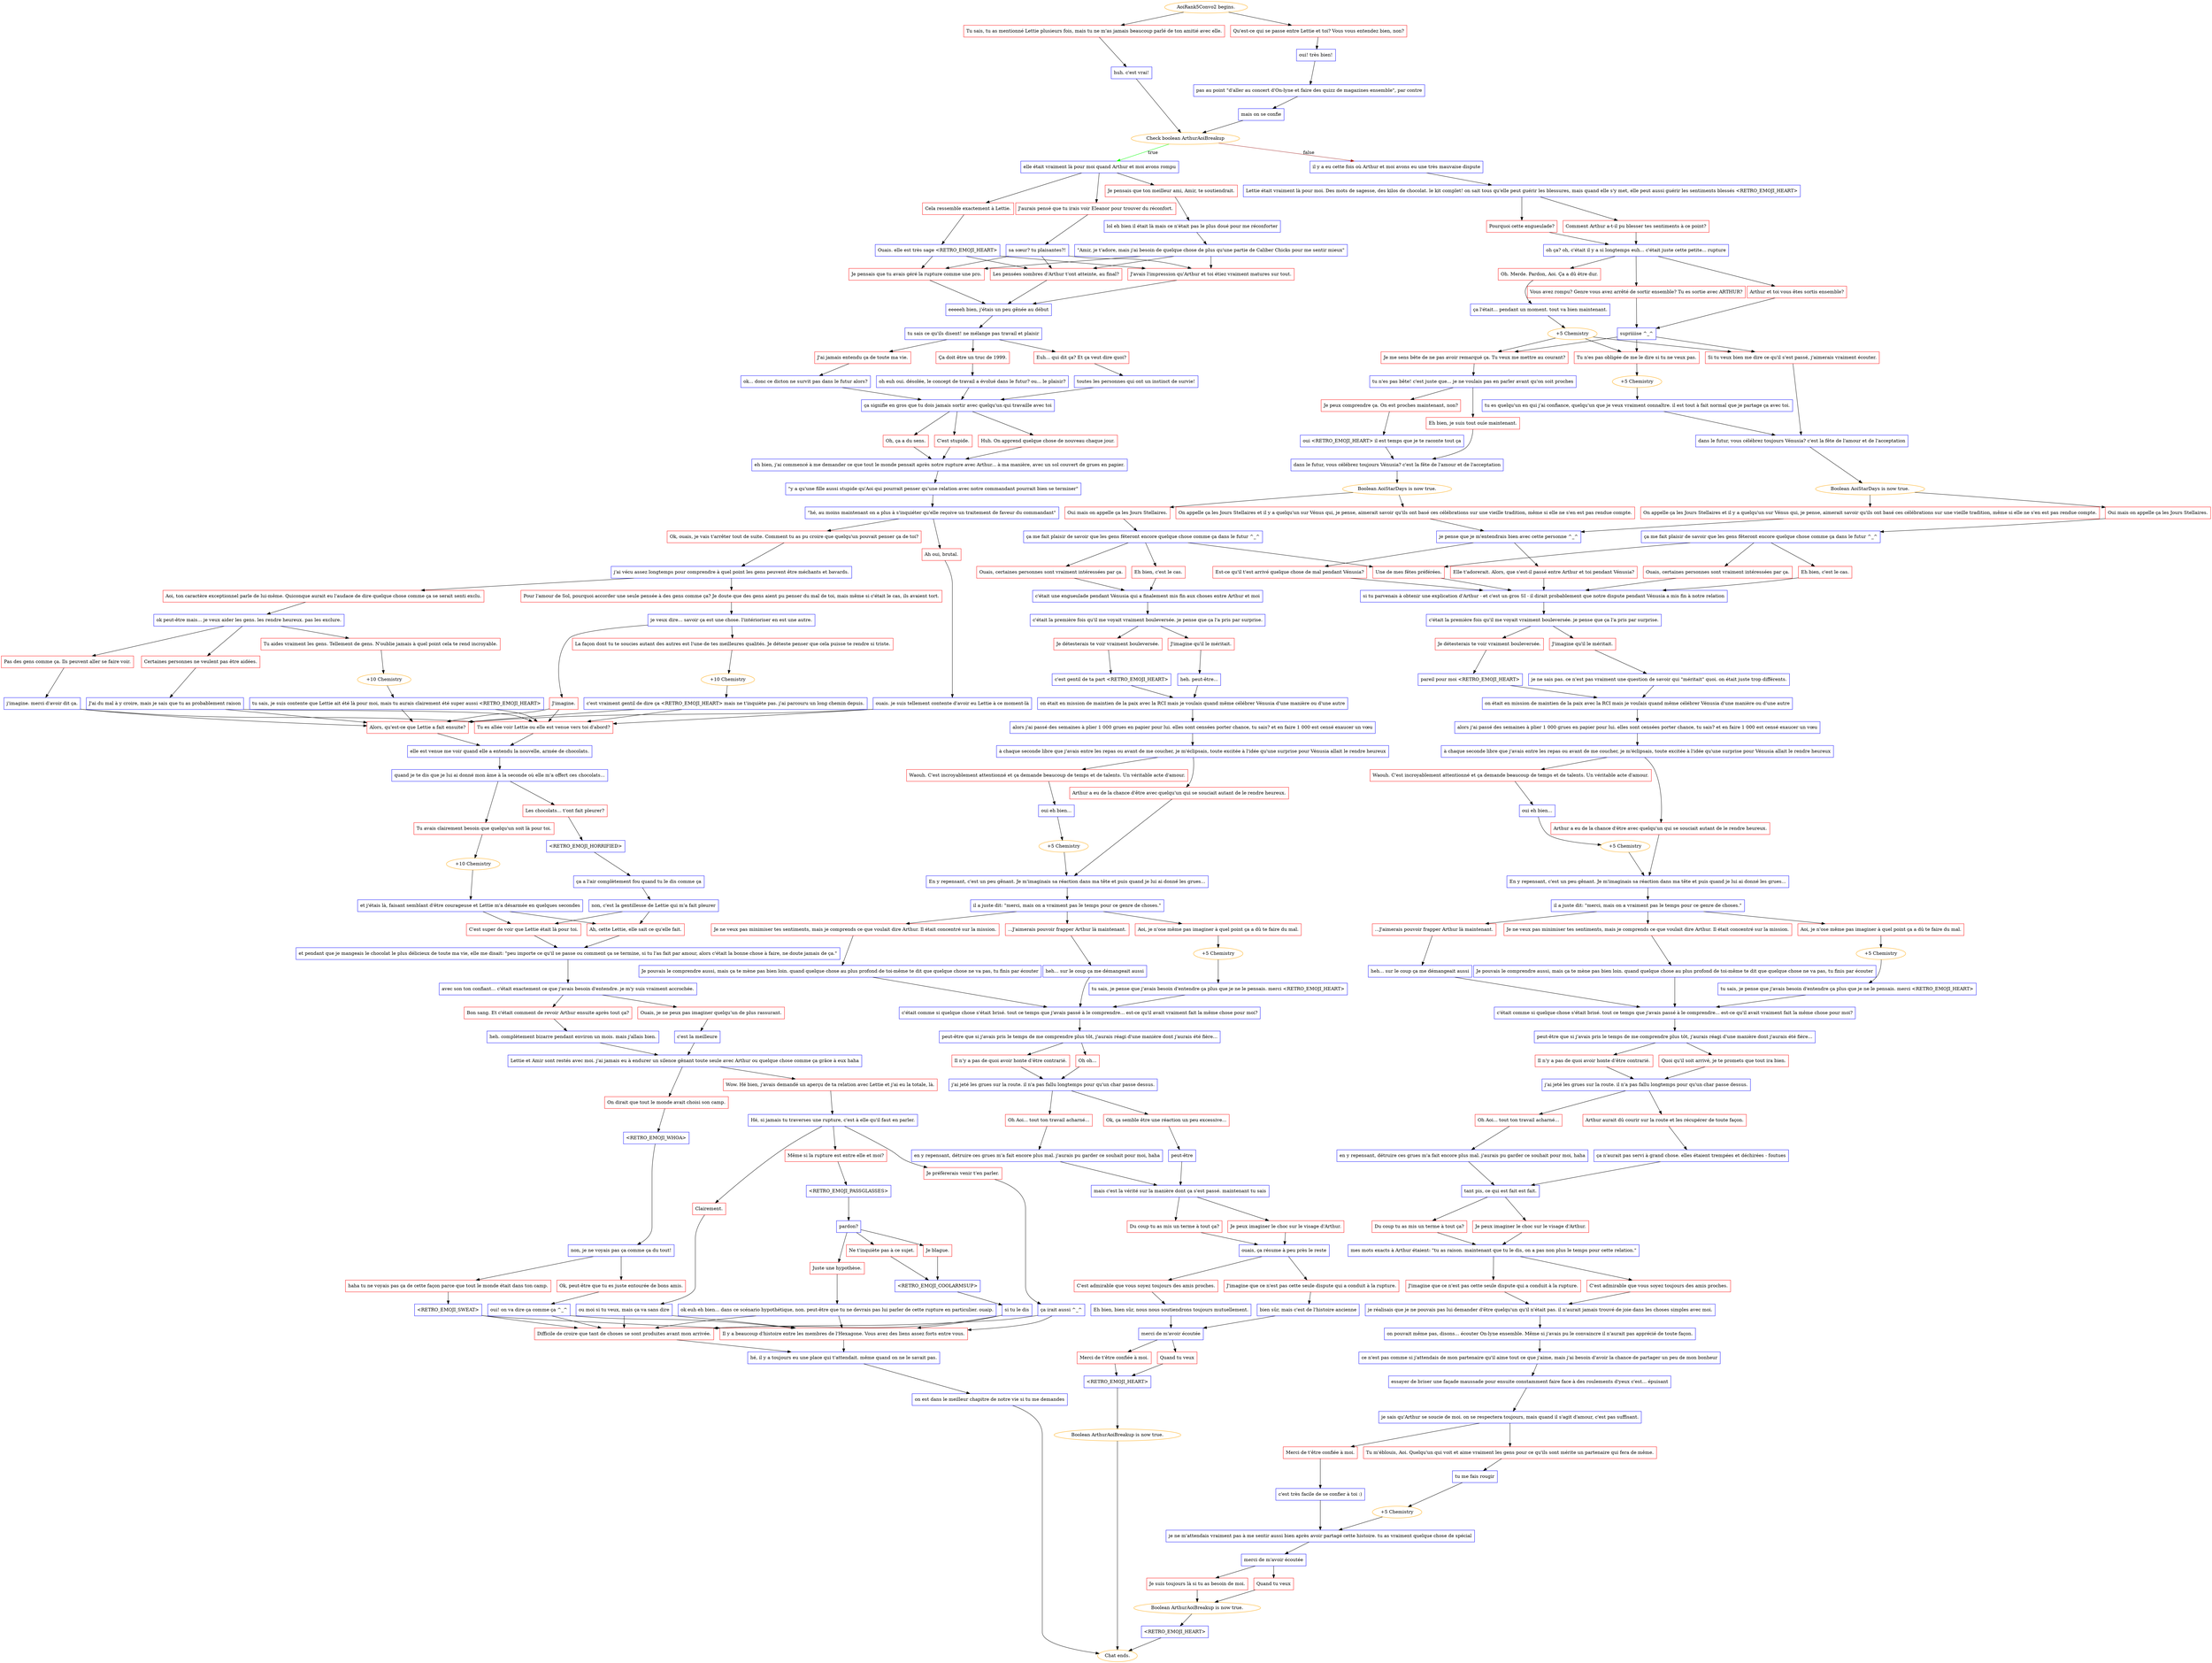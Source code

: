 digraph {
	"AoiRank5Convo2 begins." [color=orange];
		"AoiRank5Convo2 begins." -> j410838615;
		"AoiRank5Convo2 begins." -> j239430589;
	j410838615 [label="Tu sais, tu as mentionné Lettie plusieurs fois, mais tu ne m'as jamais beaucoup parlé de ton amitié avec elle.",shape=box,color=red];
		j410838615 -> j1358543934;
	j239430589 [label="Qu'est-ce qui se passe entre Lettie et toi? Vous vous entendez bien, non?",shape=box,color=red];
		j239430589 -> j4121484537;
	j1358543934 [label="huh. c'est vrai!",shape=box,color=blue];
		j1358543934 -> j3878575433;
	j4121484537 [label="oui! très bien!",shape=box,color=blue];
		j4121484537 -> j3081430318;
	j3878575433 [label="Check boolean ArthurAoiBreakup",color=orange];
		j3878575433 -> j999866468 [label=true,color=green];
		j3878575433 -> j1906927896 [label=false,color=brown];
	j3081430318 [label="pas au point \"d'aller au concert d'On-lyne et faire des quizz de magazines ensemble\", par contre",shape=box,color=blue];
		j3081430318 -> j2012619984;
	j999866468 [label="elle était vraiment là pour moi quand Arthur et moi avons rompu",shape=box,color=blue];
		j999866468 -> j664234117;
		j999866468 -> j2771676071;
		j999866468 -> j3647275344;
	j1906927896 [label="il y a eu cette fois où Arthur et moi avons eu une très mauvaise dispute",shape=box,color=blue];
		j1906927896 -> j760179487;
	j2012619984 [label="mais on se confie",shape=box,color=blue];
		j2012619984 -> j3878575433;
	j664234117 [label="J'aurais pensé que tu irais voir Eleanor pour trouver du réconfort.",shape=box,color=red];
		j664234117 -> j118636162;
	j2771676071 [label="Je pensais que ton meilleur ami, Amir, te soutiendrait.",shape=box,color=red];
		j2771676071 -> j1225073937;
	j3647275344 [label="Cela ressemble exactement à Lettie.",shape=box,color=red];
		j3647275344 -> j2592741861;
	j760179487 [label="Lettie était vraiment là pour moi. Des mots de sagesse, des kilos de chocolat. le kit complet! on sait tous qu'elle peut guérir les blessures, mais quand elle s'y met, elle peut aussi guérir les sentiments blessés <RETRO_EMOJI_HEART>",shape=box,color=blue];
		j760179487 -> j772741751;
		j760179487 -> j2496370412;
	j118636162 [label="sa sœur? tu plaisantes?!",shape=box,color=blue];
		j118636162 -> j2314239935;
		j118636162 -> j4115630939;
		j118636162 -> j3640364582;
	j1225073937 [label="lol eh bien il était là mais ce n'était pas le plus doué pour me réconforter",shape=box,color=blue];
		j1225073937 -> j1582045811;
	j2592741861 [label="Ouais. elle est très sage <RETRO_EMOJI_HEART>",shape=box,color=blue];
		j2592741861 -> j2314239935;
		j2592741861 -> j4115630939;
		j2592741861 -> j3640364582;
	j772741751 [label="Pourquoi cette engueulade?",shape=box,color=red];
		j772741751 -> j1563023360;
	j2496370412 [label="Comment Arthur a-t-il pu blesser tes sentiments à ce point?",shape=box,color=red];
		j2496370412 -> j1563023360;
	j2314239935 [label="Les pensées sombres d'Arthur t'ont atteinte, au final?",shape=box,color=red];
		j2314239935 -> j1149559144;
	j4115630939 [label="Je pensais que tu avais géré la rupture comme une pro.",shape=box,color=red];
		j4115630939 -> j1149559144;
	j3640364582 [label="J'avais l'impression qu'Arthur et toi étiez vraiment matures sur tout.",shape=box,color=red];
		j3640364582 -> j1149559144;
	j1582045811 [label="\"Amir, je t'adore, mais j'ai besoin de quelque chose de plus qu'une partie de Caliber Chicks pour me sentir mieux\"",shape=box,color=blue];
		j1582045811 -> j2314239935;
		j1582045811 -> j4115630939;
		j1582045811 -> j3640364582;
	j1563023360 [label="oh ça? oh, c'était il y a si longtemps euh... c'était juste cette petite... rupture",shape=box,color=blue];
		j1563023360 -> j2127579912;
		j1563023360 -> j482961846;
		j1563023360 -> j1962139816;
	j1149559144 [label="eeeeeh bien, j'étais un peu gênée au début",shape=box,color=blue];
		j1149559144 -> j388144235;
	j2127579912 [label="Arthur et toi vous êtes sortis ensemble?",shape=box,color=red];
		j2127579912 -> j1422623855;
	j482961846 [label="Vous avez rompu? Genre vous avez arrêté de sortir ensemble? Tu es sortie avec ARTHUR?",shape=box,color=red];
		j482961846 -> j1422623855;
	j1962139816 [label="Oh. Merde. Pardon, Aoi. Ça a dû être dur.",shape=box,color=red];
		j1962139816 -> j1595676686;
	j388144235 [label="tu sais ce qu'ils disent! ne mélange pas travail et plaisir",shape=box,color=blue];
		j388144235 -> j3347595178;
		j388144235 -> j1907897454;
		j388144235 -> j1498143438;
	j1422623855 [label="supriiiise ^_^",shape=box,color=blue];
		j1422623855 -> j3320347154;
		j1422623855 -> j1331713489;
		j1422623855 -> j1398000125;
	j1595676686 [label="ça l'était... pendant un moment. tout va bien maintenant.",shape=box,color=blue];
		j1595676686 -> j4253216978;
	j3347595178 [label="J'ai jamais entendu ça de toute ma vie.",shape=box,color=red];
		j3347595178 -> j1245694334;
	j1907897454 [label="Ça doit être un truc de 1999.",shape=box,color=red];
		j1907897454 -> j3018946106;
	j1498143438 [label="Euh... qui dit ça? Et ça veut dire quoi?",shape=box,color=red];
		j1498143438 -> j1778253019;
	j3320347154 [label="Tu n'es pas obligée de me le dire si tu ne veux pas.",shape=box,color=red];
		j3320347154 -> j13982185;
	j1331713489 [label="Si tu veux bien me dire ce qu'il s'est passé, j'aimerais vraiment écouter.",shape=box,color=red];
		j1331713489 -> j1068126362;
	j1398000125 [label="Je me sens bête de ne pas avoir remarqué ça. Tu veux me mettre au courant?",shape=box,color=red];
		j1398000125 -> j3529473849;
	j4253216978 [label="+5 Chemistry",color=orange];
		j4253216978 -> j3320347154;
		j4253216978 -> j1331713489;
		j4253216978 -> j1398000125;
	j1245694334 [label="ok... donc ce dicton ne survit pas dans le futur alors?",shape=box,color=blue];
		j1245694334 -> j2634531871;
	j3018946106 [label="oh euh oui. désolée, le concept de travail a évolué dans le futur? ou... le plaisir?",shape=box,color=blue];
		j3018946106 -> j2634531871;
	j1778253019 [label="toutes les personnes qui ont un instinct de survie!",shape=box,color=blue];
		j1778253019 -> j2634531871;
	j13982185 [label="+5 Chemistry",color=orange];
		j13982185 -> j4028287191;
	j1068126362 [label="dans le futur, vous célébrez toujours Vénusia? c'est la fête de l'amour et de l'acceptation",shape=box,color=blue];
		j1068126362 -> j4226856760;
	j3529473849 [label="tu n'es pas bête! c'est juste que... je ne voulais pas en parler avant qu'on soit proches",shape=box,color=blue];
		j3529473849 -> j3861113982;
		j3529473849 -> j1698914090;
	j2634531871 [label="ça signifie en gros que tu dois jamais sortir avec quelqu'un qui travaille avec toi",shape=box,color=blue];
		j2634531871 -> j873476371;
		j2634531871 -> j1546593710;
		j2634531871 -> j4078239309;
	j4028287191 [label="tu es quelqu'un en qui j'ai confiance, quelqu'un que je veux vraiment connaître. il est tout à fait normal que je partage ça avec toi.",shape=box,color=blue];
		j4028287191 -> j1068126362;
	j4226856760 [label="Boolean AoiStarDays is now true.",color=orange];
		j4226856760 -> j699309518;
		j4226856760 -> j3006704420;
	j3861113982 [label="Eh bien, je suis tout ouïe maintenant.",shape=box,color=red];
		j3861113982 -> j2385178010;
	j1698914090 [label="Je peux comprendre ça. On est proches maintenant, non?",shape=box,color=red];
		j1698914090 -> j2406653061;
	j873476371 [label="Oh, ça a du sens.",shape=box,color=red];
		j873476371 -> j2449760991;
	j1546593710 [label="C'est stupide.",shape=box,color=red];
		j1546593710 -> j2449760991;
	j4078239309 [label="Huh. On apprend quelque chose de nouveau chaque jour.",shape=box,color=red];
		j4078239309 -> j2449760991;
	j699309518 [label="Oui mais on appelle ça les Jours Stellaires.",shape=box,color=red];
		j699309518 -> j1292492423;
	j3006704420 [label="On appelle ça les Jours Stellaires et il y a quelqu'un sur Vénus qui, je pense, aimerait savoir qu'ils ont basé ces célébrations sur une vieille tradition, même si elle ne s'en est pas rendue compte.",shape=box,color=red];
		j3006704420 -> j843560867;
	j2385178010 [label="dans le futur, vous célébrez toujours Vénusia? c'est la fête de l'amour et de l'acceptation",shape=box,color=blue];
		j2385178010 -> j3431366332;
	j2406653061 [label="oui <RETRO_EMOJI_HEART> il est temps que je te raconte tout ça",shape=box,color=blue];
		j2406653061 -> j2385178010;
	j2449760991 [label="eh bien, j'ai commencé à me demander ce que tout le monde pensait après notre rupture avec Arthur... à ma manière, avec un sol couvert de grues en papier.",shape=box,color=blue];
		j2449760991 -> j3224563155;
	j1292492423 [label="ça me fait plaisir de savoir que les gens fêteront encore quelque chose comme ça dans le futur ^_^",shape=box,color=blue];
		j1292492423 -> j3348725191;
		j1292492423 -> j2282703220;
		j1292492423 -> j937856111;
	j843560867 [label="je pense que je m'entendrais bien avec cette personne ^_^",shape=box,color=blue];
		j843560867 -> j602869734;
		j843560867 -> j1442686479;
	j3431366332 [label="Boolean AoiStarDays is now true.",color=orange];
		j3431366332 -> j3732996536;
		j3431366332 -> j1919168036;
	j3224563155 [label="\"y a qu'une fille aussi stupide qu'Aoi qui pourrait penser qu'une relation avec notre commandant pourrait bien se terminer\"",shape=box,color=blue];
		j3224563155 -> j2505332327;
	j3348725191 [label="Eh bien, c'est le cas.",shape=box,color=red];
		j3348725191 -> j3139909582;
	j2282703220 [label="Ouais, certaines personnes sont vraiment intéressées par ça.",shape=box,color=red];
		j2282703220 -> j3139909582;
	j937856111 [label="Une de mes fêtes préférées.",shape=box,color=red];
		j937856111 -> j3139909582;
	j602869734 [label="Elle t'adorerait. Alors, que s'est-il passé entre Arthur et toi pendant Vénusia?",shape=box,color=red];
		j602869734 -> j3139909582;
	j1442686479 [label="Est-ce qu'il t'est arrivé quelque chose de mal pendant Vénusia?",shape=box,color=red];
		j1442686479 -> j3139909582;
	j3732996536 [label="On appelle ça les Jours Stellaires et il y a quelqu'un sur Vénus qui, je pense, aimerait savoir qu'ils ont basé ces célébrations sur une vieille tradition, même si elle ne s'en est pas rendue compte.",shape=box,color=red];
		j3732996536 -> j843560867;
	j1919168036 [label="Oui mais on appelle ça les Jours Stellaires.",shape=box,color=red];
		j1919168036 -> j1932256067;
	j2505332327 [label="\"hé, au moins maintenant on a plus à s'inquiéter qu'elle reçoive un traitement de faveur du commandant\"",shape=box,color=blue];
		j2505332327 -> j3758280214;
		j2505332327 -> j4010009126;
	j3139909582 [label="si tu parvenais à obtenir une explication d'Arthur - et c'est un gros SI - il dirait probablement que notre dispute pendant Vénusia a mis fin à notre relation",shape=box,color=blue];
		j3139909582 -> j2568930353;
	j1932256067 [label="ça me fait plaisir de savoir que les gens fêteront encore quelque chose comme ça dans le futur ^_^",shape=box,color=blue];
		j1932256067 -> j937856111;
		j1932256067 -> j3770463373;
		j1932256067 -> j443213692;
	j3758280214 [label="Ok, ouais, je vais t'arrêter tout de suite. Comment tu as pu croire que quelqu'un pouvait penser ça de toi?",shape=box,color=red];
		j3758280214 -> j3787754874;
	j4010009126 [label="Ah oui, brutal.",shape=box,color=red];
		j4010009126 -> j2906713449;
	j2568930353 [label="c'était la première fois qu'il me voyait vraiment bouleversée. je pense que ça l'a pris par surprise.",shape=box,color=blue];
		j2568930353 -> j4216881941;
		j2568930353 -> j2363876753;
	j3770463373 [label="Ouais, certaines personnes sont vraiment intéressées par ça.",shape=box,color=red];
		j3770463373 -> j1757932374;
	j443213692 [label="Eh bien, c'est le cas.",shape=box,color=red];
		j443213692 -> j1757932374;
	j3787754874 [label="j'ai vécu assez longtemps pour comprendre à quel point les gens peuvent être méchants et bavards.",shape=box,color=blue];
		j3787754874 -> j634788768;
		j3787754874 -> j4049657080;
	j2906713449 [label="ouais. je suis tellement contente d'avoir eu Lettie à ce moment-là",shape=box,color=blue];
		j2906713449 -> j4074976549;
		j2906713449 -> j2942455591;
	j4216881941 [label="Je détesterais te voir vraiment bouleversée.",shape=box,color=red];
		j4216881941 -> j1851702895;
	j2363876753 [label="J'imagine qu'il le méritait.",shape=box,color=red];
		j2363876753 -> j837023539;
	j1757932374 [label="c'était une engueulade pendant Vénusia qui a finalement mis fin aux choses entre Arthur et moi",shape=box,color=blue];
		j1757932374 -> j4124784781;
	j634788768 [label="Pour l'amour de Sol, pourquoi accorder une seule pensée à des gens comme ça? Je doute que des gens aient pu penser du mal de toi, mais même si c'était le cas, ils avaient tort.",shape=box,color=red];
		j634788768 -> j1379029555;
	j4049657080 [label="Aoi, ton caractère exceptionnel parle de lui-même. Quiconque aurait eu l'audace de dire quelque chose comme ça se serait senti exclu.",shape=box,color=red];
		j4049657080 -> j3752631507;
	j4074976549 [label="Tu es allée voir Lettie ou elle est venue vers toi d'abord?",shape=box,color=red];
		j4074976549 -> j1705529080;
	j2942455591 [label="Alors, qu'est-ce que Lettie a fait ensuite?",shape=box,color=red];
		j2942455591 -> j1705529080;
	j1851702895 [label="pareil pour moi <RETRO_EMOJI_HEART>",shape=box,color=blue];
		j1851702895 -> j1556444286;
	j837023539 [label="je ne sais pas. ce n'est pas vraiment une question de savoir qui \"méritait\" quoi. on était juste trop différents.",shape=box,color=blue];
		j837023539 -> j1556444286;
	j4124784781 [label="c'était la première fois qu'il me voyait vraiment bouleversée. je pense que ça l'a pris par surprise.",shape=box,color=blue];
		j4124784781 -> j2739681232;
		j4124784781 -> j1376957716;
	j1379029555 [label="je veux dire... savoir ça est une chose. l'intérioriser en est une autre.",shape=box,color=blue];
		j1379029555 -> j2291098168;
		j1379029555 -> j2640485871;
	j3752631507 [label="ok peut-être mais... je veux aider les gens. les rendre heureux. pas les exclure.",shape=box,color=blue];
		j3752631507 -> j529380509;
		j3752631507 -> j1872901432;
		j3752631507 -> j2457997239;
	j1705529080 [label="elle est venue me voir quand elle a entendu la nouvelle, armée de chocolats.",shape=box,color=blue];
		j1705529080 -> j1760271622;
	j1556444286 [label="on était en mission de maintien de la paix avec la RCI mais je voulais quand même célébrer Vénusia d'une manière ou d'une autre",shape=box,color=blue];
		j1556444286 -> j605857818;
	j2739681232 [label="Je détesterais te voir vraiment bouleversée.",shape=box,color=red];
		j2739681232 -> j3317595755;
	j1376957716 [label="J'imagine qu'il le méritait.",shape=box,color=red];
		j1376957716 -> j541267491;
	j2291098168 [label="La façon dont tu te soucies autant des autres est l'une de tes meilleures qualités. Je déteste penser que cela puisse te rendre si triste.",shape=box,color=red];
		j2291098168 -> j3536575019;
	j2640485871 [label="J'imagine.",shape=box,color=red];
		j2640485871 -> j4074976549;
		j2640485871 -> j2942455591;
	j529380509 [label="Pas des gens comme ça. Ils peuvent aller se faire voir.",shape=box,color=red];
		j529380509 -> j696213270;
	j1872901432 [label="Certaines personnes ne veulent pas être aidées.",shape=box,color=red];
		j1872901432 -> j3869517475;
	j2457997239 [label="Tu aides vraiment les gens. Tellement de gens. N'oublie jamais à quel point cela te rend incroyable.",shape=box,color=red];
		j2457997239 -> j1353444441;
	j1760271622 [label="quand je te dis que je lui ai donné mon âme à la seconde où elle m'a offert ces chocolats...",shape=box,color=blue];
		j1760271622 -> j1370901013;
		j1760271622 -> j1696752775;
	j605857818 [label="alors j'ai passé des semaines à plier 1 000 grues en papier pour lui. elles sont censées porter chance, tu sais? et en faire 1 000 est censé exaucer un vœu",shape=box,color=blue];
		j605857818 -> j911974095;
	j3317595755 [label="c'est gentil de ta part <RETRO_EMOJI_HEART>",shape=box,color=blue];
		j3317595755 -> j2517882421;
	j541267491 [label="heh. peut-être...",shape=box,color=blue];
		j541267491 -> j2517882421;
	j3536575019 [label="+10 Chemistry",color=orange];
		j3536575019 -> j2719526795;
	j696213270 [label="j'imagine. merci d'avoir dit ça.",shape=box,color=blue];
		j696213270 -> j4074976549;
		j696213270 -> j2942455591;
	j3869517475 [label="J'ai du mal à y croire, mais je sais que tu as probablement raison",shape=box,color=blue];
		j3869517475 -> j4074976549;
		j3869517475 -> j2942455591;
	j1353444441 [label="+10 Chemistry",color=orange];
		j1353444441 -> j358576409;
	j1370901013 [label="Tu avais clairement besoin que quelqu'un soit là pour toi.",shape=box,color=red];
		j1370901013 -> j730755586;
	j1696752775 [label="Les chocolats... t'ont fait pleurer?",shape=box,color=red];
		j1696752775 -> j1445906997;
	j911974095 [label="à chaque seconde libre que j'avais entre les repas ou avant de me coucher, je m'éclipsais, toute excitée à l'idée qu'une surprise pour Vénusia allait le rendre heureux",shape=box,color=blue];
		j911974095 -> j873778675;
		j911974095 -> j3127846402;
	j2517882421 [label="on était en mission de maintien de la paix avec la RCI mais je voulais quand même célébrer Vénusia d'une manière ou d'une autre",shape=box,color=blue];
		j2517882421 -> j3697374694;
	j2719526795 [label="c'est vraiment gentil de dire ça <RETRO_EMOJI_HEART> mais ne t'inquiète pas. j'ai parcouru un long chemin depuis.",shape=box,color=blue];
		j2719526795 -> j4074976549;
		j2719526795 -> j2942455591;
	j358576409 [label="tu sais, je suis contente que Lettie ait été là pour moi, mais tu aurais clairement été super aussi <RETRO_EMOJI_HEART>",shape=box,color=blue];
		j358576409 -> j4074976549;
		j358576409 -> j2942455591;
	j730755586 [label="+10 Chemistry",color=orange];
		j730755586 -> j3090393185;
	j1445906997 [label="<RETRO_EMOJI_HORRIFIED>",shape=box,color=blue];
		j1445906997 -> j1178385396;
	j873778675 [label="Waouh. C'est incroyablement attentionné et ça demande beaucoup de temps et de talents. Un véritable acte d'amour.",shape=box,color=red];
		j873778675 -> j2263172801;
	j3127846402 [label="Arthur a eu de la chance d'être avec quelqu'un qui se souciait autant de le rendre heureux.",shape=box,color=red];
		j3127846402 -> j1539467074;
	j3697374694 [label="alors j'ai passé des semaines à plier 1 000 grues en papier pour lui. elles sont censées porter chance, tu sais? et en faire 1 000 est censé exaucer un vœu",shape=box,color=blue];
		j3697374694 -> j3837697131;
	j3090393185 [label="et j'étais là, faisant semblant d'être courageuse et Lettie m'a désarmée en quelques secondes",shape=box,color=blue];
		j3090393185 -> j3235260306;
		j3090393185 -> j1162413139;
	j1178385396 [label="ça a l'air complètement fou quand tu le dis comme ça",shape=box,color=blue];
		j1178385396 -> j2011275279;
	j2263172801 [label="oui eh bien...",shape=box,color=blue];
		j2263172801 -> j4002869875;
	j1539467074 [label="En y repensant, c'est un peu gênant. Je m'imaginais sa réaction dans ma tête et puis quand je lui ai donné les grues...",shape=box,color=blue];
		j1539467074 -> j1770562540;
	j3837697131 [label="à chaque seconde libre que j'avais entre les repas ou avant de me coucher, je m'éclipsais, toute excitée à l'idée qu'une surprise pour Vénusia allait le rendre heureux",shape=box,color=blue];
		j3837697131 -> j4036148107;
		j3837697131 -> j3044561076;
	j3235260306 [label="C'est super de voir que Lettie était là pour toi.",shape=box,color=red];
		j3235260306 -> j3497340646;
	j1162413139 [label="Ah, cette Lettie, elle sait ce qu'elle fait.",shape=box,color=red];
		j1162413139 -> j3497340646;
	j2011275279 [label="non, c'est la gentillesse de Lettie qui m'a fait pleurer",shape=box,color=blue];
		j2011275279 -> j3235260306;
		j2011275279 -> j1162413139;
	j4002869875 [label="+5 Chemistry",color=orange];
		j4002869875 -> j1539467074;
	j1770562540 [label="il a juste dit: \"merci, mais on a vraiment pas le temps pour ce genre de choses.\"",shape=box,color=blue];
		j1770562540 -> j1378197017;
		j1770562540 -> j2209834142;
		j1770562540 -> j1424000715;
	j4036148107 [label="Arthur a eu de la chance d'être avec quelqu'un qui se souciait autant de le rendre heureux.",shape=box,color=red];
		j4036148107 -> j777259234;
	j3044561076 [label="Waouh. C'est incroyablement attentionné et ça demande beaucoup de temps et de talents. Un véritable acte d'amour.",shape=box,color=red];
		j3044561076 -> j2493768254;
	j3497340646 [label="et pendant que je mangeais le chocolat le plus délicieux de toute ma vie, elle me disait: \"peu importe ce qu'il se passe ou comment ça se termine, si tu l'as fait par amour, alors c'était la bonne chose à faire, ne doute jamais de ça.\"",shape=box,color=blue];
		j3497340646 -> j68626517;
	j1378197017 [label="...J'aimerais pouvoir frapper Arthur là maintenant.",shape=box,color=red];
		j1378197017 -> j3086613173;
	j2209834142 [label="Aoi, je n'ose même pas imaginer à quel point ça a dû te faire du mal.",shape=box,color=red];
		j2209834142 -> j831881649;
	j1424000715 [label="Je ne veux pas minimiser tes sentiments, mais je comprends ce que voulait dire Arthur. Il était concentré sur la mission.",shape=box,color=red];
		j1424000715 -> j307464299;
	j777259234 [label="En y repensant, c'est un peu gênant. Je m'imaginais sa réaction dans ma tête et puis quand je lui ai donné les grues...",shape=box,color=blue];
		j777259234 -> j3442210952;
	j2493768254 [label="oui eh bien...",shape=box,color=blue];
		j2493768254 -> j2958115327;
	j68626517 [label="avec son ton confiant... c'était exactement ce que j'avais besoin d'entendre. je m'y suis vraiment accrochée.",shape=box,color=blue];
		j68626517 -> j1353128053;
		j68626517 -> j173109505;
	j3086613173 [label="heh... sur le coup ça me démangeait aussi",shape=box,color=blue];
		j3086613173 -> j1793870078;
	j831881649 [label="+5 Chemistry",color=orange];
		j831881649 -> j1246261209;
	j307464299 [label="Je pouvais le comprendre aussi, mais ça te mène pas bien loin. quand quelque chose au plus profond de toi-même te dit que quelque chose ne va pas, tu finis par écouter",shape=box,color=blue];
		j307464299 -> j1793870078;
	j3442210952 [label="il a juste dit: \"merci, mais on a vraiment pas le temps pour ce genre de choses.\"",shape=box,color=blue];
		j3442210952 -> j1560463853;
		j3442210952 -> j1338605104;
		j3442210952 -> j3164060020;
	j2958115327 [label="+5 Chemistry",color=orange];
		j2958115327 -> j777259234;
	j1353128053 [label="Bon sang. Et c'était comment de revoir Arthur ensuite après tout ça?",shape=box,color=red];
		j1353128053 -> j4014495103;
	j173109505 [label="Ouais, je ne peux pas imaginer quelqu’un de plus rassurant.",shape=box,color=red];
		j173109505 -> j3323071213;
	j1793870078 [label="c'était comme si quelque chose s'était brisé. tout ce temps que j'avais passé à le comprendre... est-ce qu'il avait vraiment fait la même chose pour moi?",shape=box,color=blue];
		j1793870078 -> j3187662707;
	j1246261209 [label="tu sais, je pense que j'avais besoin d'entendre ça plus que je ne le pensais. merci <RETRO_EMOJI_HEART>",shape=box,color=blue];
		j1246261209 -> j1793870078;
	j1560463853 [label="Je ne veux pas minimiser tes sentiments, mais je comprends ce que voulait dire Arthur. Il était concentré sur la mission.",shape=box,color=red];
		j1560463853 -> j3935418592;
	j1338605104 [label="Aoi, je n'ose même pas imaginer à quel point ça a dû te faire du mal.",shape=box,color=red];
		j1338605104 -> j949485557;
	j3164060020 [label="...J'aimerais pouvoir frapper Arthur là maintenant.",shape=box,color=red];
		j3164060020 -> j3538432145;
	j4014495103 [label="heh. complètement bizarre pendant environ un mois. mais j'allais bien.",shape=box,color=blue];
		j4014495103 -> j365745908;
	j3323071213 [label="c'est la meilleure",shape=box,color=blue];
		j3323071213 -> j365745908;
	j3187662707 [label="peut-être que si j'avais pris le temps de me comprendre plus tôt, j'aurais réagi d'une manière dont j'aurais été fière...",shape=box,color=blue];
		j3187662707 -> j3713634464;
		j3187662707 -> j3791344523;
	j3935418592 [label="Je pouvais le comprendre aussi, mais ça te mène pas bien loin. quand quelque chose au plus profond de toi-même te dit que quelque chose ne va pas, tu finis par écouter",shape=box,color=blue];
		j3935418592 -> j2697194899;
	j949485557 [label="+5 Chemistry",color=orange];
		j949485557 -> j3355437942;
	j3538432145 [label="heh... sur le coup ça me démangeait aussi",shape=box,color=blue];
		j3538432145 -> j2697194899;
	j365745908 [label="Lettie et Amir sont restés avec moi. j'ai jamais eu à endurer un silence gênant toute seule avec Arthur ou quelque chose comme ça grâce à eux haha",shape=box,color=blue];
		j365745908 -> j514668045;
		j365745908 -> j197232556;
	j3713634464 [label="Il n’y a pas de quoi avoir honte d’être contrarié.",shape=box,color=red];
		j3713634464 -> j2661871891;
	j3791344523 [label="Quoi qu'il soit arrivé, je te promets que tout ira bien.",shape=box,color=red];
		j3791344523 -> j2661871891;
	j2697194899 [label="c'était comme si quelque chose s'était brisé. tout ce temps que j'avais passé à le comprendre... est-ce qu'il avait vraiment fait la même chose pour moi?",shape=box,color=blue];
		j2697194899 -> j435542730;
	j3355437942 [label="tu sais, je pense que j'avais besoin d'entendre ça plus que je ne le pensais. merci <RETRO_EMOJI_HEART>",shape=box,color=blue];
		j3355437942 -> j2697194899;
	j514668045 [label="Wow. Hé bien, j'avais demandé un aperçu de ta relation avec Lettie et j'ai eu la totale, là.",shape=box,color=red];
		j514668045 -> j4163435642;
	j197232556 [label="On dirait que tout le monde avait choisi son camp.",shape=box,color=red];
		j197232556 -> j2927213763;
	j2661871891 [label="j'ai jeté les grues sur la route. il n'a pas fallu longtemps pour qu'un char passe dessus.",shape=box,color=blue];
		j2661871891 -> j211323114;
		j2661871891 -> j3405344415;
	j435542730 [label="peut-être que si j'avais pris le temps de me comprendre plus tôt, j'aurais réagi d'une manière dont j'aurais été fière...",shape=box,color=blue];
		j435542730 -> j1255004577;
		j435542730 -> j4241307465;
	j4163435642 [label="Hé, si jamais tu traverses une rupture, c'est à elle qu'il faut en parler.",shape=box,color=blue];
		j4163435642 -> j4017010567;
		j4163435642 -> j2570046610;
		j4163435642 -> j2677973489;
	j2927213763 [label="<RETRO_EMOJI_WHOA>",shape=box,color=blue];
		j2927213763 -> j750701528;
	j211323114 [label="Oh Aoi... tout ton travail acharné...",shape=box,color=red];
		j211323114 -> j1564949502;
	j3405344415 [label="Arthur aurait dû courir sur la route et les récupérer de toute façon.",shape=box,color=red];
		j3405344415 -> j3826147917;
	j1255004577 [label="Il n’y a pas de quoi avoir honte d’être contrarié.",shape=box,color=red];
		j1255004577 -> j2921652456;
	j4241307465 [label="Oh oh...",shape=box,color=red];
		j4241307465 -> j2921652456;
	j4017010567 [label="Même si la rupture est entre elle et moi?",shape=box,color=red];
		j4017010567 -> j2781529549;
	j2570046610 [label="Je préfèrerais venir t'en parler.",shape=box,color=red];
		j2570046610 -> j3312449011;
	j2677973489 [label="Clairement.",shape=box,color=red];
		j2677973489 -> j1925504629;
	j750701528 [label="non, je ne voyais pas ça comme ça du tout!",shape=box,color=blue];
		j750701528 -> j4111635996;
		j750701528 -> j2678047500;
	j1564949502 [label="en y repensant, détruire ces grues m'a fait encore plus mal. j'aurais pu garder ce souhait pour moi, haha",shape=box,color=blue];
		j1564949502 -> j372377030;
	j3826147917 [label="ça n'aurait pas servi à grand chose. elles étaient trempées et déchirées - foutues",shape=box,color=blue];
		j3826147917 -> j372377030;
	j2921652456 [label="j'ai jeté les grues sur la route. il n'a pas fallu longtemps pour qu'un char passe dessus.",shape=box,color=blue];
		j2921652456 -> j3143717131;
		j2921652456 -> j348171937;
	j2781529549 [label="<RETRO_EMOJI_PASSGLASSES>",shape=box,color=blue];
		j2781529549 -> j911755670;
	j3312449011 [label="ça irait aussi ^_^",shape=box,color=blue];
		j3312449011 -> j1872035833;
		j3312449011 -> j1212549546;
	j1925504629 [label="ou moi si tu veux, mais ça va sans dire",shape=box,color=blue];
		j1925504629 -> j1872035833;
		j1925504629 -> j1212549546;
	j4111635996 [label="haha tu ne voyais pas ça de cette façon parce que tout le monde était dans ton camp.",shape=box,color=red];
		j4111635996 -> j105254869;
	j2678047500 [label="Ok, peut-être que tu es juste entourée de bons amis.",shape=box,color=red];
		j2678047500 -> j1964594013;
	j372377030 [label="tant pis, ce qui est fait est fait.",shape=box,color=blue];
		j372377030 -> j1343346320;
		j372377030 -> j4179638389;
	j3143717131 [label="Oh Aoi... tout ton travail acharné...",shape=box,color=red];
		j3143717131 -> j638960607;
	j348171937 [label="Ok, ça semble être une réaction un peu excessive...",shape=box,color=red];
		j348171937 -> j675893321;
	j911755670 [label="pardon?",shape=box,color=blue];
		j911755670 -> j958587993;
		j911755670 -> j4155160486;
		j911755670 -> j565081771;
	j1872035833 [label="Il y a beaucoup d'histoire entre les membres de l'Hexagone. Vous avez des liens assez forts entre vous.",shape=box,color=red];
		j1872035833 -> j2703373845;
	j1212549546 [label="Difficile de croire que tant de choses se sont produites avant mon arrivée.",shape=box,color=red];
		j1212549546 -> j2703373845;
	j105254869 [label="<RETRO_EMOJI_SWEAT>",shape=box,color=blue];
		j105254869 -> j1872035833;
		j105254869 -> j1212549546;
	j1964594013 [label="oui! on va dire ça comme ça ^_^",shape=box,color=blue];
		j1964594013 -> j1872035833;
		j1964594013 -> j1212549546;
	j1343346320 [label="Du coup tu as mis un terme à tout ça?",shape=box,color=red];
		j1343346320 -> j2664778714;
	j4179638389 [label="Je peux imaginer le choc sur le visage d'Arthur.",shape=box,color=red];
		j4179638389 -> j2664778714;
	j638960607 [label="en y repensant, détruire ces grues m'a fait encore plus mal. j'aurais pu garder ce souhait pour moi, haha",shape=box,color=blue];
		j638960607 -> j25173074;
	j675893321 [label="peut-être",shape=box,color=blue];
		j675893321 -> j25173074;
	j958587993 [label="Juste une hypothèse.",shape=box,color=red];
		j958587993 -> j3127940711;
	j4155160486 [label="Je blague.",shape=box,color=red];
		j4155160486 -> j2965091686;
	j565081771 [label="Ne t'inquiète pas à ce sujet.",shape=box,color=red];
		j565081771 -> j2965091686;
	j2703373845 [label="hé, il y a toujours eu une place qui t'attendait. même quand on ne le savait pas.",shape=box,color=blue];
		j2703373845 -> j856730767;
	j2664778714 [label="mes mots exacts à Arthur étaient: \"tu as raison. maintenant que tu le dis, on a pas non plus le temps pour cette relation.\"",shape=box,color=blue];
		j2664778714 -> j928939039;
		j2664778714 -> j3169590451;
	j25173074 [label="mais c'est la vérité sur la manière dont ça s'est passé. maintenant tu sais",shape=box,color=blue];
		j25173074 -> j3361797607;
		j25173074 -> j577455054;
	j3127940711 [label="ok euh eh bien... dans ce scénario hypothétique, non. peut-être que tu ne devrais pas lui parler de cette rupture en particulier. ouaip.",shape=box,color=blue];
		j3127940711 -> j1872035833;
		j3127940711 -> j1212549546;
	j2965091686 [label="<RETRO_EMOJI_COOLARMSUP>",shape=box,color=blue];
		j2965091686 -> j3683888103;
	j856730767 [label="on est dans le meilleur chapitre de notre vie si tu me demandes",shape=box,color=blue];
		j856730767 -> "Chat ends.";
	j928939039 [label="C'est admirable que vous soyez toujours des amis proches.",shape=box,color=red];
		j928939039 -> j4105858389;
	j3169590451 [label="J'imagine que ce n'est pas cette seule dispute qui a conduit à la rupture.",shape=box,color=red];
		j3169590451 -> j4105858389;
	j3361797607 [label="Du coup tu as mis un terme à tout ça?",shape=box,color=red];
		j3361797607 -> j3605776884;
	j577455054 [label="Je peux imaginer le choc sur le visage d'Arthur.",shape=box,color=red];
		j577455054 -> j3605776884;
	j3683888103 [label="si tu le dis",shape=box,color=blue];
		j3683888103 -> j1872035833;
		j3683888103 -> j1212549546;
	"Chat ends." [color=orange];
	j4105858389 [label="je réalisais que je ne pouvais pas lui demander d'être quelqu'un qu'il n'était pas. il n'aurait jamais trouvé de joie dans les choses simples avec moi.",shape=box,color=blue];
		j4105858389 -> j1735497301;
	j3605776884 [label="ouais, ça résume à peu près le reste",shape=box,color=blue];
		j3605776884 -> j3519869263;
		j3605776884 -> j1227682029;
	j1735497301 [label="on pouvait même pas, disons... écouter On-lyne ensemble. Même si j'avais pu le convaincre il n'aurait pas apprécié de toute façon.",shape=box,color=blue];
		j1735497301 -> j2362685426;
	j3519869263 [label="C'est admirable que vous soyez toujours des amis proches.",shape=box,color=red];
		j3519869263 -> j2511373068;
	j1227682029 [label="J'imagine que ce n'est pas cette seule dispute qui a conduit à la rupture.",shape=box,color=red];
		j1227682029 -> j356616557;
	j2362685426 [label="ce n'est pas comme si j'attendais de mon partenaire qu'il aime tout ce que j'aime, mais j'ai besoin d'avoir la chance de partager un peu de mon bonheur",shape=box,color=blue];
		j2362685426 -> j2000032519;
	j2511373068 [label="Eh bien, bien sûr, nous nous soutiendrons toujours mutuellement.",shape=box,color=blue];
		j2511373068 -> j2494950388;
	j356616557 [label="bien sûr, mais c'est de l'histoire ancienne",shape=box,color=blue];
		j356616557 -> j2494950388;
	j2000032519 [label="essayer de briser une façade maussade pour ensuite constamment faire face à des roulements d'yeux c'est... épuisant",shape=box,color=blue];
		j2000032519 -> j2294354682;
	j2494950388 [label="merci de m'avoir écoutée",shape=box,color=blue];
		j2494950388 -> j253504783;
		j2494950388 -> j3543549755;
	j2294354682 [label="je sais qu'Arthur se soucie de moi. on se respectera toujours, mais quand il s'agit d'amour, c'est pas suffisant.",shape=box,color=blue];
		j2294354682 -> j3186833198;
		j2294354682 -> j2653168298;
	j253504783 [label="Quand tu veux",shape=box,color=red];
		j253504783 -> j1632109606;
	j3543549755 [label="Merci de t'être confiée à moi.",shape=box,color=red];
		j3543549755 -> j1632109606;
	j3186833198 [label="Merci de t'être confiée à moi.",shape=box,color=red];
		j3186833198 -> j2328268076;
	j2653168298 [label="Tu m'éblouis, Aoi. Quelqu'un qui voit et aime vraiment les gens pour ce qu'ils sont mérite un partenaire qui fera de même.",shape=box,color=red];
		j2653168298 -> j3249922450;
	j1632109606 [label="<RETRO_EMOJI_HEART>",shape=box,color=blue];
		j1632109606 -> j4205574074;
	j2328268076 [label="c'est très facile de se confier à toi :)",shape=box,color=blue];
		j2328268076 -> j2801540670;
	j3249922450 [label="tu me fais rougir",shape=box,color=blue];
		j3249922450 -> j3787831893;
	j4205574074 [label="Boolean ArthurAoiBreakup is now true.",color=orange];
		j4205574074 -> "Chat ends.";
	j2801540670 [label="je ne m'attendais vraiment pas à me sentir aussi bien après avoir partagé cette histoire. tu as vraiment quelque chose de spécial",shape=box,color=blue];
		j2801540670 -> j2510431881;
	j3787831893 [label="+5 Chemistry",color=orange];
		j3787831893 -> j2801540670;
	j2510431881 [label="merci de m'avoir écoutée",shape=box,color=blue];
		j2510431881 -> j1916454860;
		j2510431881 -> j4006921302;
	j1916454860 [label="Je suis toujours là si tu as besoin de moi.",shape=box,color=red];
		j1916454860 -> j2407572271;
	j4006921302 [label="Quand tu veux",shape=box,color=red];
		j4006921302 -> j2407572271;
	j2407572271 [label="Boolean ArthurAoiBreakup is now true.",color=orange];
		j2407572271 -> j1098993356;
	j1098993356 [label="<RETRO_EMOJI_HEART>",shape=box,color=blue];
		j1098993356 -> "Chat ends.";
}